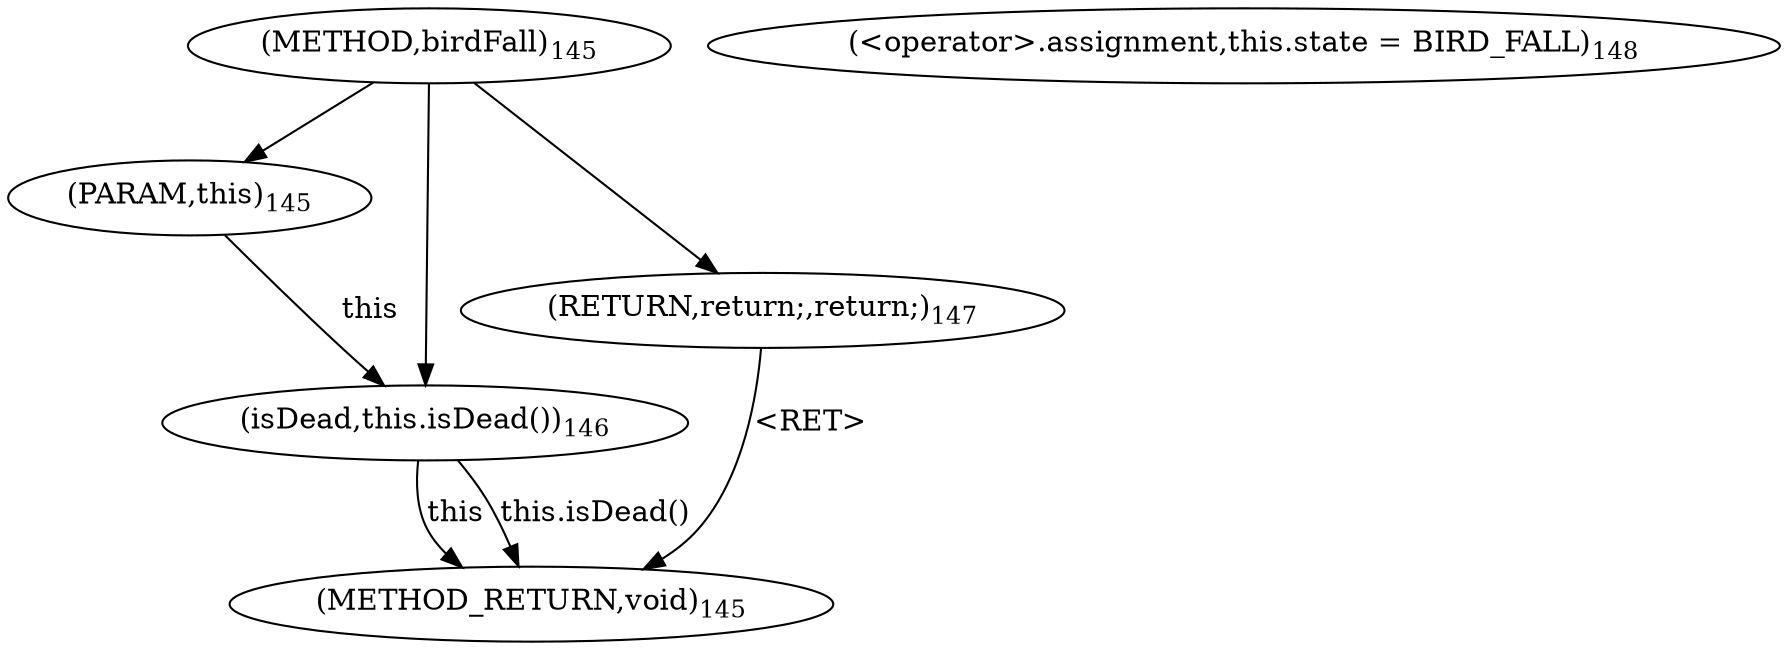 digraph "birdFall" {  
"622" [label = <(METHOD,birdFall)<SUB>145</SUB>> ]
"636" [label = <(METHOD_RETURN,void)<SUB>145</SUB>> ]
"15" [label = <(PARAM,this)<SUB>145</SUB>> ]
"627" [label = <(&lt;operator&gt;.assignment,this.state = BIRD_FALL)<SUB>148</SUB>> ]
"625" [label = <(isDead,this.isDead())<SUB>146</SUB>> ]
"626" [label = <(RETURN,return;,return;)<SUB>147</SUB>> ]
"627" [label = <(&lt;operator&gt;.assignment,this.state = BIRD_FALL)<SUB>148</SUB>> ]
"627" [label = <(&lt;operator&gt;.assignment,this.state = BIRD_FALL)<SUB>148</SUB>> ]
"625" [label = <(isDead,this.isDead())<SUB>146</SUB>> ]
  "626" -> "636"  [ label = "&lt;RET&gt;"] 
  "625" -> "636"  [ label = "this"] 
  "625" -> "636"  [ label = "this.isDead()"] 
  "622" -> "15" 
  "622" -> "626" 
  "15" -> "625"  [ label = "this"] 
  "622" -> "625" 
}
